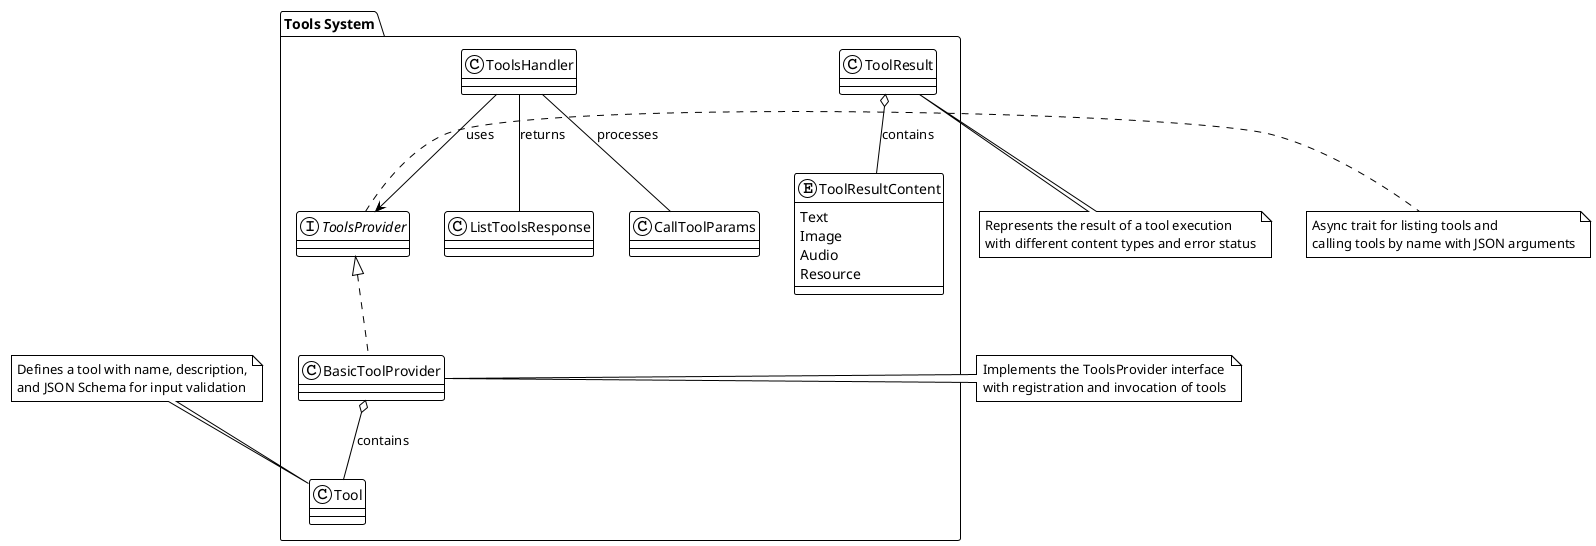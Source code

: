 @startuml
!theme plain

package "Tools System" {
    interface "ToolsProvider" as ToolsProviderIface
    class "BasicToolProvider" as BasicProvider
    class "Tool" as Tool
    class "ToolResult" as ToolResult
    class "ToolsHandler" as Handler
    class "ListToolsResponse" as ListResponse
    class "CallToolParams" as CallParams
    
    enum "ToolResultContent" as ToolResultContent {
        Text
        Image
        Audio
        Resource
    }
}

ToolsProviderIface <|.. BasicProvider
Handler --> ToolsProviderIface : uses
BasicProvider o-- Tool : contains
ToolResult o-- ToolResultContent : contains
Handler -- ListResponse : returns
Handler -- CallParams : processes

note right of BasicProvider
  Implements the ToolsProvider interface
  with registration and invocation of tools
endnote

note right of ToolsProviderIface
  Async trait for listing tools and
  calling tools by name with JSON arguments
endnote

note top of Tool
  Defines a tool with name, description,
  and JSON Schema for input validation
endnote

note bottom of ToolResult
  Represents the result of a tool execution
  with different content types and error status
endnote

@enduml 